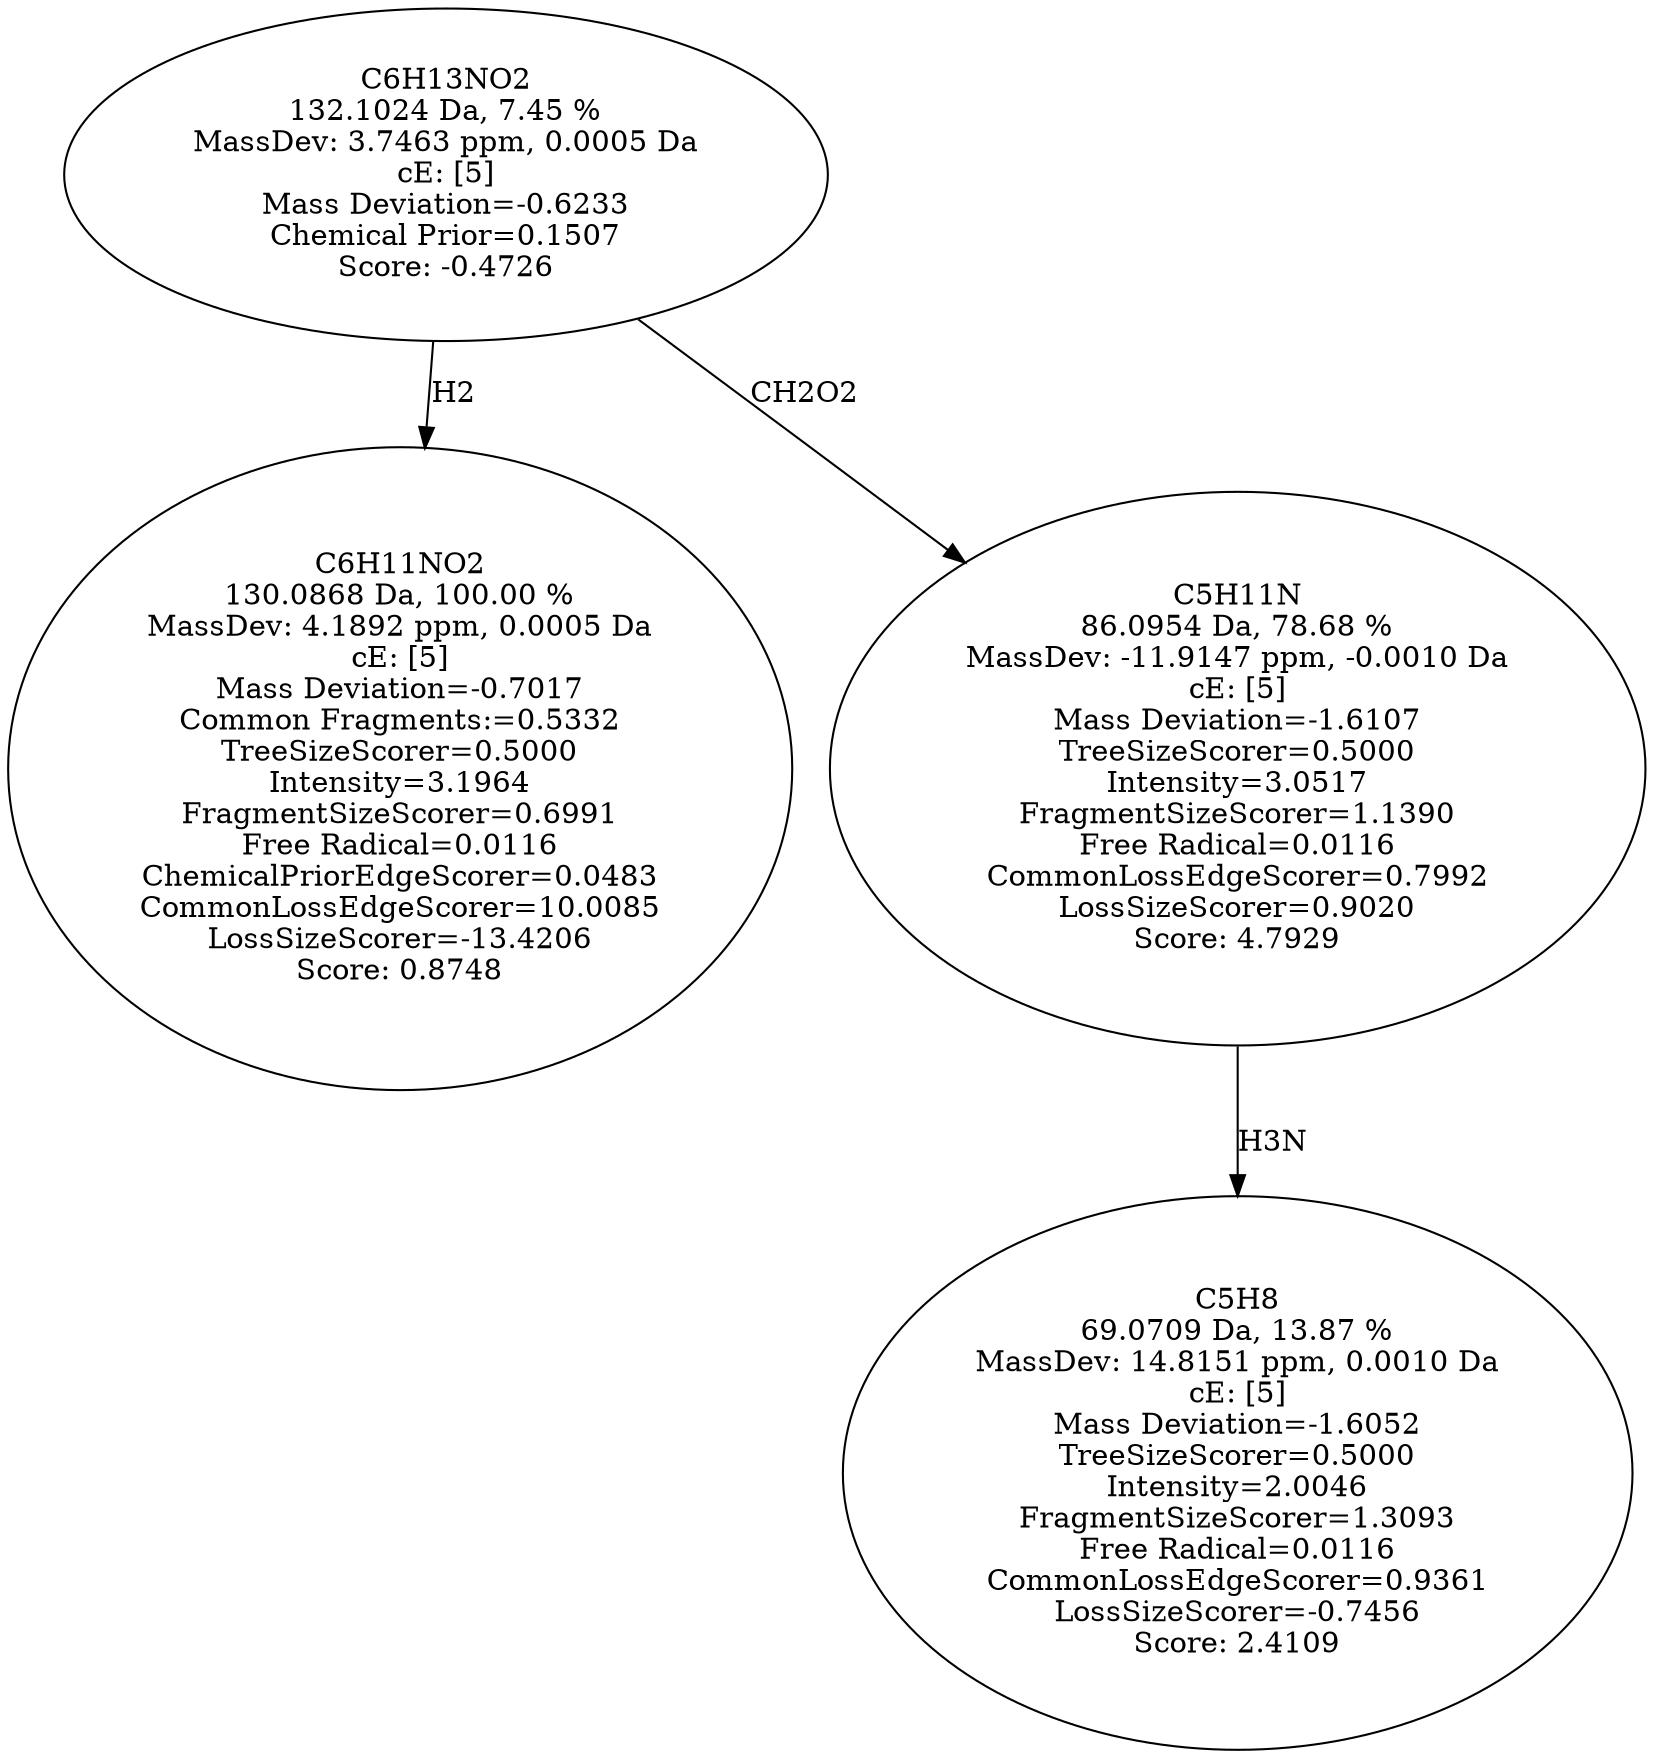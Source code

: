 strict digraph {
v1 [label="C6H11NO2\n130.0868 Da, 100.00 %\nMassDev: 4.1892 ppm, 0.0005 Da\ncE: [5]\nMass Deviation=-0.7017\nCommon Fragments:=0.5332\nTreeSizeScorer=0.5000\nIntensity=3.1964\nFragmentSizeScorer=0.6991\nFree Radical=0.0116\nChemicalPriorEdgeScorer=0.0483\nCommonLossEdgeScorer=10.0085\nLossSizeScorer=-13.4206\nScore: 0.8748"];
v2 [label="C5H8\n69.0709 Da, 13.87 %\nMassDev: 14.8151 ppm, 0.0010 Da\ncE: [5]\nMass Deviation=-1.6052\nTreeSizeScorer=0.5000\nIntensity=2.0046\nFragmentSizeScorer=1.3093\nFree Radical=0.0116\nCommonLossEdgeScorer=0.9361\nLossSizeScorer=-0.7456\nScore: 2.4109"];
v3 [label="C5H11N\n86.0954 Da, 78.68 %\nMassDev: -11.9147 ppm, -0.0010 Da\ncE: [5]\nMass Deviation=-1.6107\nTreeSizeScorer=0.5000\nIntensity=3.0517\nFragmentSizeScorer=1.1390\nFree Radical=0.0116\nCommonLossEdgeScorer=0.7992\nLossSizeScorer=0.9020\nScore: 4.7929"];
v4 [label="C6H13NO2\n132.1024 Da, 7.45 %\nMassDev: 3.7463 ppm, 0.0005 Da\ncE: [5]\nMass Deviation=-0.6233\nChemical Prior=0.1507\nScore: -0.4726"];
v4 -> v1 [label="H2"];
v3 -> v2 [label="H3N"];
v4 -> v3 [label="CH2O2"];
}